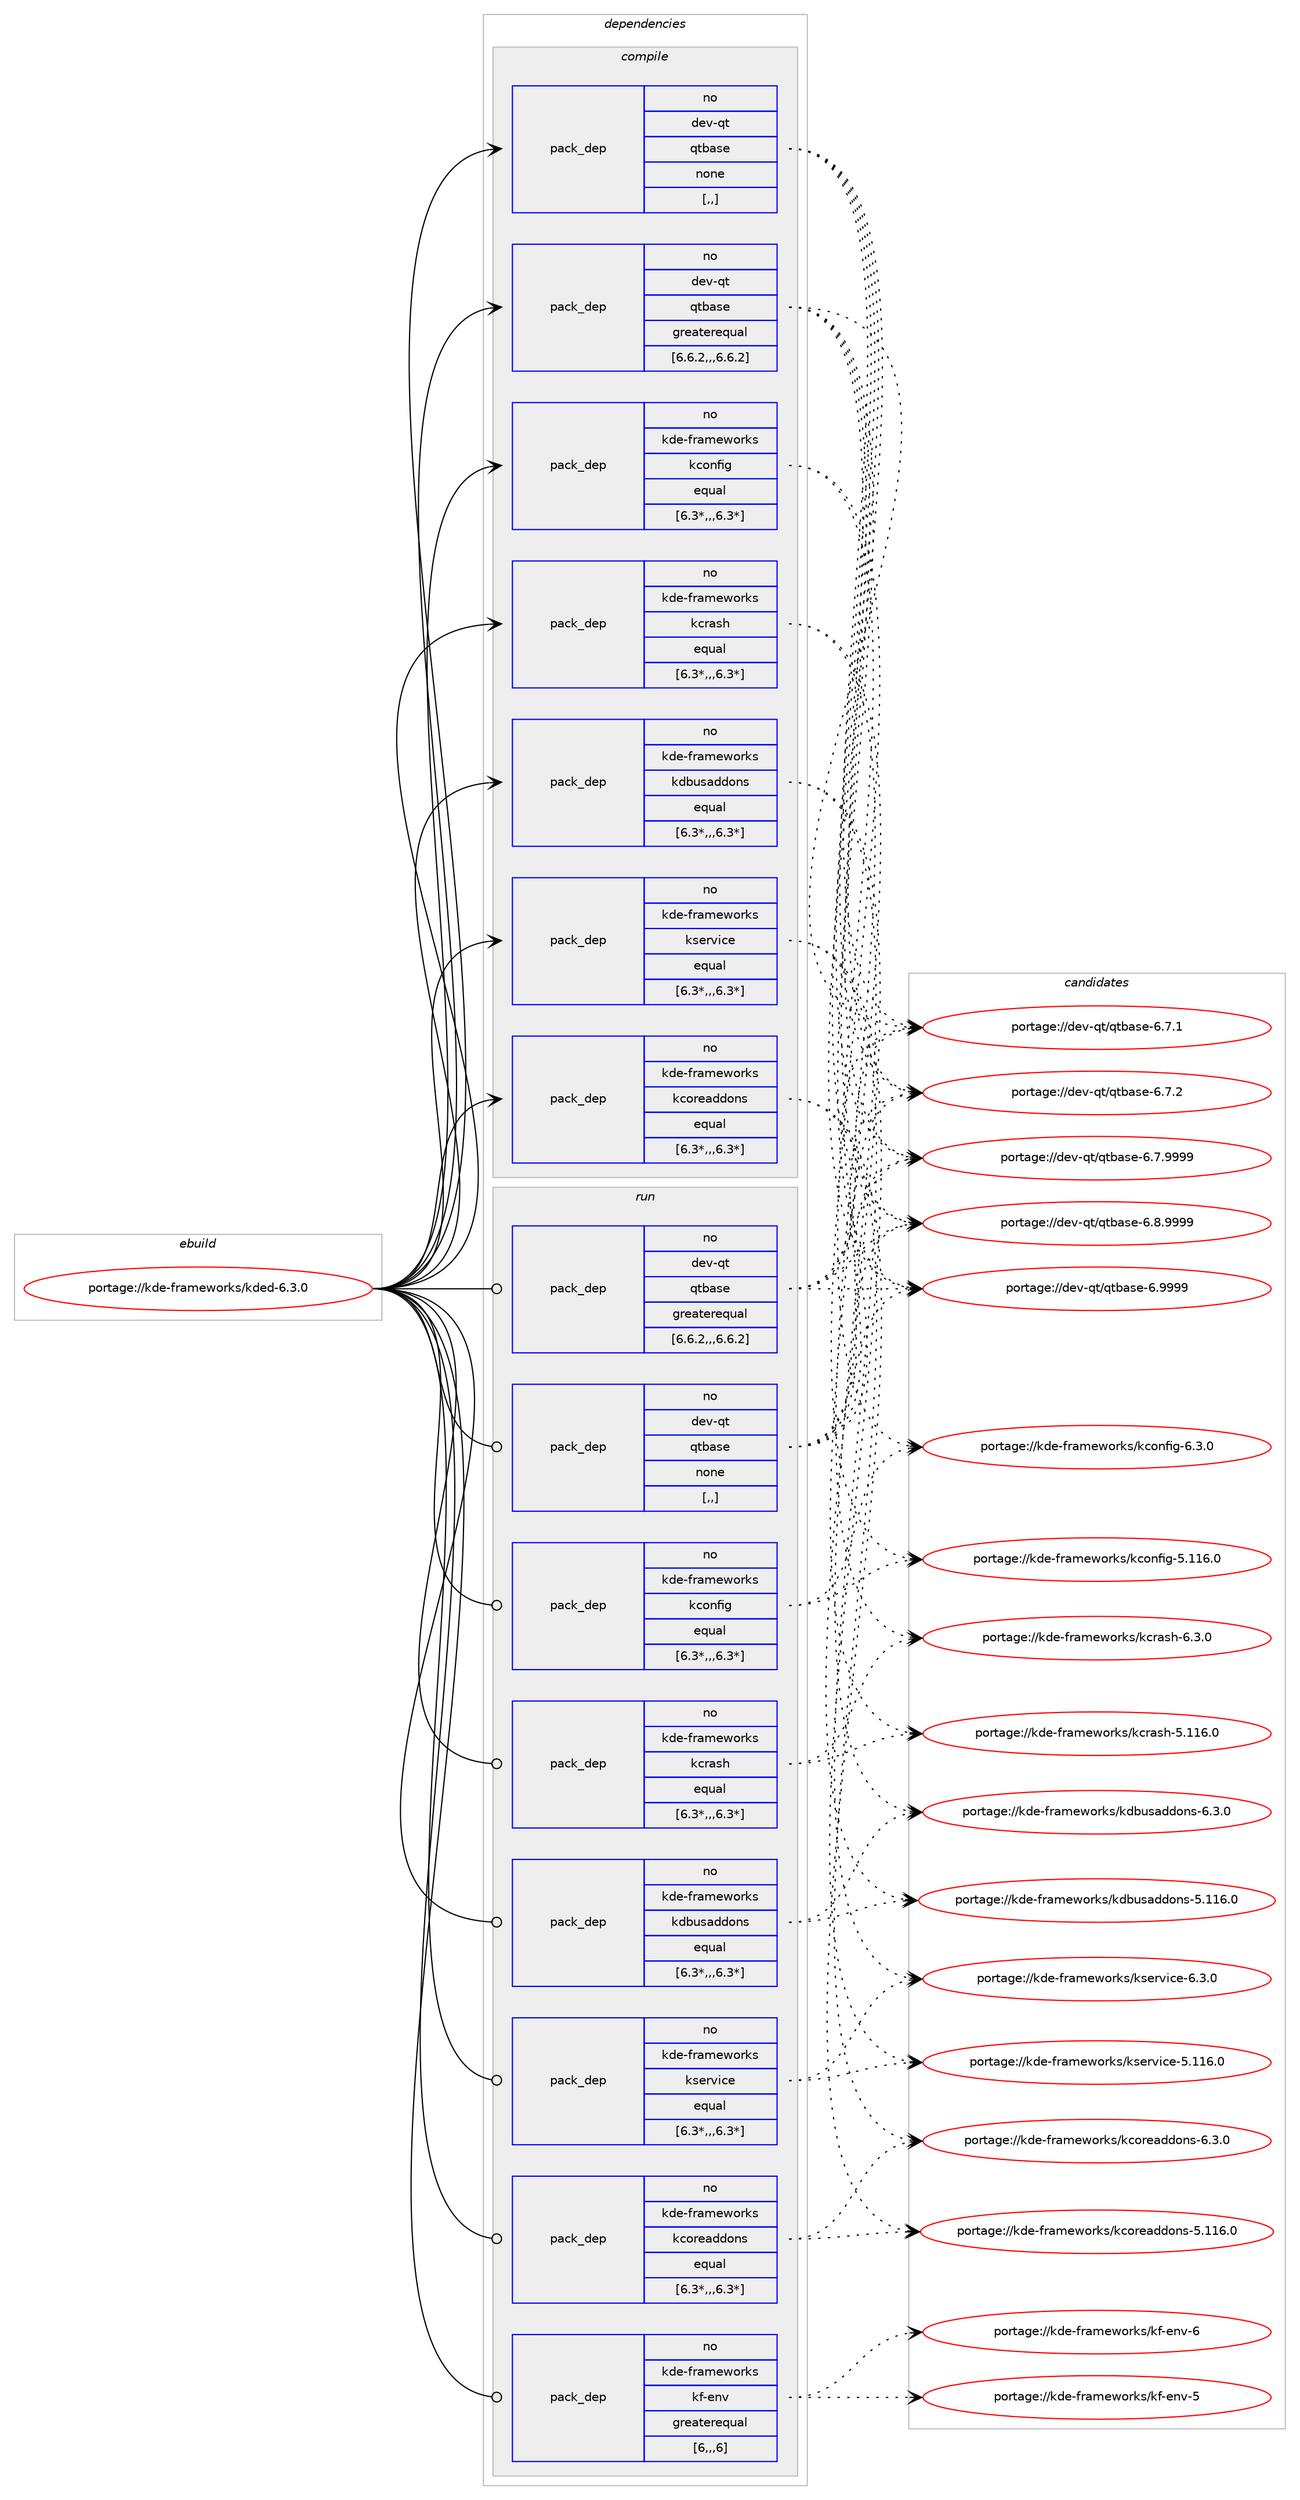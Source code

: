 digraph prolog {

# *************
# Graph options
# *************

newrank=true;
concentrate=true;
compound=true;
graph [rankdir=LR,fontname=Helvetica,fontsize=10,ranksep=1.5];#, ranksep=2.5, nodesep=0.2];
edge  [arrowhead=vee];
node  [fontname=Helvetica,fontsize=10];

# **********
# The ebuild
# **********

subgraph cluster_leftcol {
color=gray;
rank=same;
label=<<i>ebuild</i>>;
id [label="portage://kde-frameworks/kded-6.3.0", color=red, width=4, href="../kde-frameworks/kded-6.3.0.svg"];
}

# ****************
# The dependencies
# ****************

subgraph cluster_midcol {
color=gray;
label=<<i>dependencies</i>>;
subgraph cluster_compile {
fillcolor="#eeeeee";
style=filled;
label=<<i>compile</i>>;
subgraph pack189620 {
dependency257917 [label=<<TABLE BORDER="0" CELLBORDER="1" CELLSPACING="0" CELLPADDING="4" WIDTH="220"><TR><TD ROWSPAN="6" CELLPADDING="30">pack_dep</TD></TR><TR><TD WIDTH="110">no</TD></TR><TR><TD>dev-qt</TD></TR><TR><TD>qtbase</TD></TR><TR><TD>greaterequal</TD></TR><TR><TD>[6.6.2,,,6.6.2]</TD></TR></TABLE>>, shape=none, color=blue];
}
id:e -> dependency257917:w [weight=20,style="solid",arrowhead="vee"];
subgraph pack189621 {
dependency257918 [label=<<TABLE BORDER="0" CELLBORDER="1" CELLSPACING="0" CELLPADDING="4" WIDTH="220"><TR><TD ROWSPAN="6" CELLPADDING="30">pack_dep</TD></TR><TR><TD WIDTH="110">no</TD></TR><TR><TD>dev-qt</TD></TR><TR><TD>qtbase</TD></TR><TR><TD>none</TD></TR><TR><TD>[,,]</TD></TR></TABLE>>, shape=none, color=blue];
}
id:e -> dependency257918:w [weight=20,style="solid",arrowhead="vee"];
subgraph pack189622 {
dependency257919 [label=<<TABLE BORDER="0" CELLBORDER="1" CELLSPACING="0" CELLPADDING="4" WIDTH="220"><TR><TD ROWSPAN="6" CELLPADDING="30">pack_dep</TD></TR><TR><TD WIDTH="110">no</TD></TR><TR><TD>kde-frameworks</TD></TR><TR><TD>kconfig</TD></TR><TR><TD>equal</TD></TR><TR><TD>[6.3*,,,6.3*]</TD></TR></TABLE>>, shape=none, color=blue];
}
id:e -> dependency257919:w [weight=20,style="solid",arrowhead="vee"];
subgraph pack189623 {
dependency257920 [label=<<TABLE BORDER="0" CELLBORDER="1" CELLSPACING="0" CELLPADDING="4" WIDTH="220"><TR><TD ROWSPAN="6" CELLPADDING="30">pack_dep</TD></TR><TR><TD WIDTH="110">no</TD></TR><TR><TD>kde-frameworks</TD></TR><TR><TD>kcoreaddons</TD></TR><TR><TD>equal</TD></TR><TR><TD>[6.3*,,,6.3*]</TD></TR></TABLE>>, shape=none, color=blue];
}
id:e -> dependency257920:w [weight=20,style="solid",arrowhead="vee"];
subgraph pack189624 {
dependency257921 [label=<<TABLE BORDER="0" CELLBORDER="1" CELLSPACING="0" CELLPADDING="4" WIDTH="220"><TR><TD ROWSPAN="6" CELLPADDING="30">pack_dep</TD></TR><TR><TD WIDTH="110">no</TD></TR><TR><TD>kde-frameworks</TD></TR><TR><TD>kcrash</TD></TR><TR><TD>equal</TD></TR><TR><TD>[6.3*,,,6.3*]</TD></TR></TABLE>>, shape=none, color=blue];
}
id:e -> dependency257921:w [weight=20,style="solid",arrowhead="vee"];
subgraph pack189625 {
dependency257922 [label=<<TABLE BORDER="0" CELLBORDER="1" CELLSPACING="0" CELLPADDING="4" WIDTH="220"><TR><TD ROWSPAN="6" CELLPADDING="30">pack_dep</TD></TR><TR><TD WIDTH="110">no</TD></TR><TR><TD>kde-frameworks</TD></TR><TR><TD>kdbusaddons</TD></TR><TR><TD>equal</TD></TR><TR><TD>[6.3*,,,6.3*]</TD></TR></TABLE>>, shape=none, color=blue];
}
id:e -> dependency257922:w [weight=20,style="solid",arrowhead="vee"];
subgraph pack189626 {
dependency257923 [label=<<TABLE BORDER="0" CELLBORDER="1" CELLSPACING="0" CELLPADDING="4" WIDTH="220"><TR><TD ROWSPAN="6" CELLPADDING="30">pack_dep</TD></TR><TR><TD WIDTH="110">no</TD></TR><TR><TD>kde-frameworks</TD></TR><TR><TD>kservice</TD></TR><TR><TD>equal</TD></TR><TR><TD>[6.3*,,,6.3*]</TD></TR></TABLE>>, shape=none, color=blue];
}
id:e -> dependency257923:w [weight=20,style="solid",arrowhead="vee"];
}
subgraph cluster_compileandrun {
fillcolor="#eeeeee";
style=filled;
label=<<i>compile and run</i>>;
}
subgraph cluster_run {
fillcolor="#eeeeee";
style=filled;
label=<<i>run</i>>;
subgraph pack189627 {
dependency257924 [label=<<TABLE BORDER="0" CELLBORDER="1" CELLSPACING="0" CELLPADDING="4" WIDTH="220"><TR><TD ROWSPAN="6" CELLPADDING="30">pack_dep</TD></TR><TR><TD WIDTH="110">no</TD></TR><TR><TD>dev-qt</TD></TR><TR><TD>qtbase</TD></TR><TR><TD>greaterequal</TD></TR><TR><TD>[6.6.2,,,6.6.2]</TD></TR></TABLE>>, shape=none, color=blue];
}
id:e -> dependency257924:w [weight=20,style="solid",arrowhead="odot"];
subgraph pack189628 {
dependency257925 [label=<<TABLE BORDER="0" CELLBORDER="1" CELLSPACING="0" CELLPADDING="4" WIDTH="220"><TR><TD ROWSPAN="6" CELLPADDING="30">pack_dep</TD></TR><TR><TD WIDTH="110">no</TD></TR><TR><TD>dev-qt</TD></TR><TR><TD>qtbase</TD></TR><TR><TD>none</TD></TR><TR><TD>[,,]</TD></TR></TABLE>>, shape=none, color=blue];
}
id:e -> dependency257925:w [weight=20,style="solid",arrowhead="odot"];
subgraph pack189629 {
dependency257926 [label=<<TABLE BORDER="0" CELLBORDER="1" CELLSPACING="0" CELLPADDING="4" WIDTH="220"><TR><TD ROWSPAN="6" CELLPADDING="30">pack_dep</TD></TR><TR><TD WIDTH="110">no</TD></TR><TR><TD>kde-frameworks</TD></TR><TR><TD>kconfig</TD></TR><TR><TD>equal</TD></TR><TR><TD>[6.3*,,,6.3*]</TD></TR></TABLE>>, shape=none, color=blue];
}
id:e -> dependency257926:w [weight=20,style="solid",arrowhead="odot"];
subgraph pack189630 {
dependency257927 [label=<<TABLE BORDER="0" CELLBORDER="1" CELLSPACING="0" CELLPADDING="4" WIDTH="220"><TR><TD ROWSPAN="6" CELLPADDING="30">pack_dep</TD></TR><TR><TD WIDTH="110">no</TD></TR><TR><TD>kde-frameworks</TD></TR><TR><TD>kcoreaddons</TD></TR><TR><TD>equal</TD></TR><TR><TD>[6.3*,,,6.3*]</TD></TR></TABLE>>, shape=none, color=blue];
}
id:e -> dependency257927:w [weight=20,style="solid",arrowhead="odot"];
subgraph pack189631 {
dependency257928 [label=<<TABLE BORDER="0" CELLBORDER="1" CELLSPACING="0" CELLPADDING="4" WIDTH="220"><TR><TD ROWSPAN="6" CELLPADDING="30">pack_dep</TD></TR><TR><TD WIDTH="110">no</TD></TR><TR><TD>kde-frameworks</TD></TR><TR><TD>kcrash</TD></TR><TR><TD>equal</TD></TR><TR><TD>[6.3*,,,6.3*]</TD></TR></TABLE>>, shape=none, color=blue];
}
id:e -> dependency257928:w [weight=20,style="solid",arrowhead="odot"];
subgraph pack189632 {
dependency257929 [label=<<TABLE BORDER="0" CELLBORDER="1" CELLSPACING="0" CELLPADDING="4" WIDTH="220"><TR><TD ROWSPAN="6" CELLPADDING="30">pack_dep</TD></TR><TR><TD WIDTH="110">no</TD></TR><TR><TD>kde-frameworks</TD></TR><TR><TD>kdbusaddons</TD></TR><TR><TD>equal</TD></TR><TR><TD>[6.3*,,,6.3*]</TD></TR></TABLE>>, shape=none, color=blue];
}
id:e -> dependency257929:w [weight=20,style="solid",arrowhead="odot"];
subgraph pack189633 {
dependency257930 [label=<<TABLE BORDER="0" CELLBORDER="1" CELLSPACING="0" CELLPADDING="4" WIDTH="220"><TR><TD ROWSPAN="6" CELLPADDING="30">pack_dep</TD></TR><TR><TD WIDTH="110">no</TD></TR><TR><TD>kde-frameworks</TD></TR><TR><TD>kf-env</TD></TR><TR><TD>greaterequal</TD></TR><TR><TD>[6,,,6]</TD></TR></TABLE>>, shape=none, color=blue];
}
id:e -> dependency257930:w [weight=20,style="solid",arrowhead="odot"];
subgraph pack189634 {
dependency257931 [label=<<TABLE BORDER="0" CELLBORDER="1" CELLSPACING="0" CELLPADDING="4" WIDTH="220"><TR><TD ROWSPAN="6" CELLPADDING="30">pack_dep</TD></TR><TR><TD WIDTH="110">no</TD></TR><TR><TD>kde-frameworks</TD></TR><TR><TD>kservice</TD></TR><TR><TD>equal</TD></TR><TR><TD>[6.3*,,,6.3*]</TD></TR></TABLE>>, shape=none, color=blue];
}
id:e -> dependency257931:w [weight=20,style="solid",arrowhead="odot"];
}
}

# **************
# The candidates
# **************

subgraph cluster_choices {
rank=same;
color=gray;
label=<<i>candidates</i>>;

subgraph choice189620 {
color=black;
nodesep=1;
choice10010111845113116471131169897115101455446554649 [label="portage://dev-qt/qtbase-6.7.1", color=red, width=4,href="../dev-qt/qtbase-6.7.1.svg"];
choice10010111845113116471131169897115101455446554650 [label="portage://dev-qt/qtbase-6.7.2", color=red, width=4,href="../dev-qt/qtbase-6.7.2.svg"];
choice10010111845113116471131169897115101455446554657575757 [label="portage://dev-qt/qtbase-6.7.9999", color=red, width=4,href="../dev-qt/qtbase-6.7.9999.svg"];
choice10010111845113116471131169897115101455446564657575757 [label="portage://dev-qt/qtbase-6.8.9999", color=red, width=4,href="../dev-qt/qtbase-6.8.9999.svg"];
choice1001011184511311647113116989711510145544657575757 [label="portage://dev-qt/qtbase-6.9999", color=red, width=4,href="../dev-qt/qtbase-6.9999.svg"];
dependency257917:e -> choice10010111845113116471131169897115101455446554649:w [style=dotted,weight="100"];
dependency257917:e -> choice10010111845113116471131169897115101455446554650:w [style=dotted,weight="100"];
dependency257917:e -> choice10010111845113116471131169897115101455446554657575757:w [style=dotted,weight="100"];
dependency257917:e -> choice10010111845113116471131169897115101455446564657575757:w [style=dotted,weight="100"];
dependency257917:e -> choice1001011184511311647113116989711510145544657575757:w [style=dotted,weight="100"];
}
subgraph choice189621 {
color=black;
nodesep=1;
choice10010111845113116471131169897115101455446554649 [label="portage://dev-qt/qtbase-6.7.1", color=red, width=4,href="../dev-qt/qtbase-6.7.1.svg"];
choice10010111845113116471131169897115101455446554650 [label="portage://dev-qt/qtbase-6.7.2", color=red, width=4,href="../dev-qt/qtbase-6.7.2.svg"];
choice10010111845113116471131169897115101455446554657575757 [label="portage://dev-qt/qtbase-6.7.9999", color=red, width=4,href="../dev-qt/qtbase-6.7.9999.svg"];
choice10010111845113116471131169897115101455446564657575757 [label="portage://dev-qt/qtbase-6.8.9999", color=red, width=4,href="../dev-qt/qtbase-6.8.9999.svg"];
choice1001011184511311647113116989711510145544657575757 [label="portage://dev-qt/qtbase-6.9999", color=red, width=4,href="../dev-qt/qtbase-6.9999.svg"];
dependency257918:e -> choice10010111845113116471131169897115101455446554649:w [style=dotted,weight="100"];
dependency257918:e -> choice10010111845113116471131169897115101455446554650:w [style=dotted,weight="100"];
dependency257918:e -> choice10010111845113116471131169897115101455446554657575757:w [style=dotted,weight="100"];
dependency257918:e -> choice10010111845113116471131169897115101455446564657575757:w [style=dotted,weight="100"];
dependency257918:e -> choice1001011184511311647113116989711510145544657575757:w [style=dotted,weight="100"];
}
subgraph choice189622 {
color=black;
nodesep=1;
choice107100101451021149710910111911111410711547107991111101021051034553464949544648 [label="portage://kde-frameworks/kconfig-5.116.0", color=red, width=4,href="../kde-frameworks/kconfig-5.116.0.svg"];
choice10710010145102114971091011191111141071154710799111110102105103455446514648 [label="portage://kde-frameworks/kconfig-6.3.0", color=red, width=4,href="../kde-frameworks/kconfig-6.3.0.svg"];
dependency257919:e -> choice107100101451021149710910111911111410711547107991111101021051034553464949544648:w [style=dotted,weight="100"];
dependency257919:e -> choice10710010145102114971091011191111141071154710799111110102105103455446514648:w [style=dotted,weight="100"];
}
subgraph choice189623 {
color=black;
nodesep=1;
choice10710010145102114971091011191111141071154710799111114101971001001111101154553464949544648 [label="portage://kde-frameworks/kcoreaddons-5.116.0", color=red, width=4,href="../kde-frameworks/kcoreaddons-5.116.0.svg"];
choice1071001014510211497109101119111114107115471079911111410197100100111110115455446514648 [label="portage://kde-frameworks/kcoreaddons-6.3.0", color=red, width=4,href="../kde-frameworks/kcoreaddons-6.3.0.svg"];
dependency257920:e -> choice10710010145102114971091011191111141071154710799111114101971001001111101154553464949544648:w [style=dotted,weight="100"];
dependency257920:e -> choice1071001014510211497109101119111114107115471079911111410197100100111110115455446514648:w [style=dotted,weight="100"];
}
subgraph choice189624 {
color=black;
nodesep=1;
choice10710010145102114971091011191111141071154710799114971151044553464949544648 [label="portage://kde-frameworks/kcrash-5.116.0", color=red, width=4,href="../kde-frameworks/kcrash-5.116.0.svg"];
choice1071001014510211497109101119111114107115471079911497115104455446514648 [label="portage://kde-frameworks/kcrash-6.3.0", color=red, width=4,href="../kde-frameworks/kcrash-6.3.0.svg"];
dependency257921:e -> choice10710010145102114971091011191111141071154710799114971151044553464949544648:w [style=dotted,weight="100"];
dependency257921:e -> choice1071001014510211497109101119111114107115471079911497115104455446514648:w [style=dotted,weight="100"];
}
subgraph choice189625 {
color=black;
nodesep=1;
choice10710010145102114971091011191111141071154710710098117115971001001111101154553464949544648 [label="portage://kde-frameworks/kdbusaddons-5.116.0", color=red, width=4,href="../kde-frameworks/kdbusaddons-5.116.0.svg"];
choice1071001014510211497109101119111114107115471071009811711597100100111110115455446514648 [label="portage://kde-frameworks/kdbusaddons-6.3.0", color=red, width=4,href="../kde-frameworks/kdbusaddons-6.3.0.svg"];
dependency257922:e -> choice10710010145102114971091011191111141071154710710098117115971001001111101154553464949544648:w [style=dotted,weight="100"];
dependency257922:e -> choice1071001014510211497109101119111114107115471071009811711597100100111110115455446514648:w [style=dotted,weight="100"];
}
subgraph choice189626 {
color=black;
nodesep=1;
choice107100101451021149710910111911111410711547107115101114118105991014553464949544648 [label="portage://kde-frameworks/kservice-5.116.0", color=red, width=4,href="../kde-frameworks/kservice-5.116.0.svg"];
choice10710010145102114971091011191111141071154710711510111411810599101455446514648 [label="portage://kde-frameworks/kservice-6.3.0", color=red, width=4,href="../kde-frameworks/kservice-6.3.0.svg"];
dependency257923:e -> choice107100101451021149710910111911111410711547107115101114118105991014553464949544648:w [style=dotted,weight="100"];
dependency257923:e -> choice10710010145102114971091011191111141071154710711510111411810599101455446514648:w [style=dotted,weight="100"];
}
subgraph choice189627 {
color=black;
nodesep=1;
choice10010111845113116471131169897115101455446554649 [label="portage://dev-qt/qtbase-6.7.1", color=red, width=4,href="../dev-qt/qtbase-6.7.1.svg"];
choice10010111845113116471131169897115101455446554650 [label="portage://dev-qt/qtbase-6.7.2", color=red, width=4,href="../dev-qt/qtbase-6.7.2.svg"];
choice10010111845113116471131169897115101455446554657575757 [label="portage://dev-qt/qtbase-6.7.9999", color=red, width=4,href="../dev-qt/qtbase-6.7.9999.svg"];
choice10010111845113116471131169897115101455446564657575757 [label="portage://dev-qt/qtbase-6.8.9999", color=red, width=4,href="../dev-qt/qtbase-6.8.9999.svg"];
choice1001011184511311647113116989711510145544657575757 [label="portage://dev-qt/qtbase-6.9999", color=red, width=4,href="../dev-qt/qtbase-6.9999.svg"];
dependency257924:e -> choice10010111845113116471131169897115101455446554649:w [style=dotted,weight="100"];
dependency257924:e -> choice10010111845113116471131169897115101455446554650:w [style=dotted,weight="100"];
dependency257924:e -> choice10010111845113116471131169897115101455446554657575757:w [style=dotted,weight="100"];
dependency257924:e -> choice10010111845113116471131169897115101455446564657575757:w [style=dotted,weight="100"];
dependency257924:e -> choice1001011184511311647113116989711510145544657575757:w [style=dotted,weight="100"];
}
subgraph choice189628 {
color=black;
nodesep=1;
choice10010111845113116471131169897115101455446554649 [label="portage://dev-qt/qtbase-6.7.1", color=red, width=4,href="../dev-qt/qtbase-6.7.1.svg"];
choice10010111845113116471131169897115101455446554650 [label="portage://dev-qt/qtbase-6.7.2", color=red, width=4,href="../dev-qt/qtbase-6.7.2.svg"];
choice10010111845113116471131169897115101455446554657575757 [label="portage://dev-qt/qtbase-6.7.9999", color=red, width=4,href="../dev-qt/qtbase-6.7.9999.svg"];
choice10010111845113116471131169897115101455446564657575757 [label="portage://dev-qt/qtbase-6.8.9999", color=red, width=4,href="../dev-qt/qtbase-6.8.9999.svg"];
choice1001011184511311647113116989711510145544657575757 [label="portage://dev-qt/qtbase-6.9999", color=red, width=4,href="../dev-qt/qtbase-6.9999.svg"];
dependency257925:e -> choice10010111845113116471131169897115101455446554649:w [style=dotted,weight="100"];
dependency257925:e -> choice10010111845113116471131169897115101455446554650:w [style=dotted,weight="100"];
dependency257925:e -> choice10010111845113116471131169897115101455446554657575757:w [style=dotted,weight="100"];
dependency257925:e -> choice10010111845113116471131169897115101455446564657575757:w [style=dotted,weight="100"];
dependency257925:e -> choice1001011184511311647113116989711510145544657575757:w [style=dotted,weight="100"];
}
subgraph choice189629 {
color=black;
nodesep=1;
choice107100101451021149710910111911111410711547107991111101021051034553464949544648 [label="portage://kde-frameworks/kconfig-5.116.0", color=red, width=4,href="../kde-frameworks/kconfig-5.116.0.svg"];
choice10710010145102114971091011191111141071154710799111110102105103455446514648 [label="portage://kde-frameworks/kconfig-6.3.0", color=red, width=4,href="../kde-frameworks/kconfig-6.3.0.svg"];
dependency257926:e -> choice107100101451021149710910111911111410711547107991111101021051034553464949544648:w [style=dotted,weight="100"];
dependency257926:e -> choice10710010145102114971091011191111141071154710799111110102105103455446514648:w [style=dotted,weight="100"];
}
subgraph choice189630 {
color=black;
nodesep=1;
choice10710010145102114971091011191111141071154710799111114101971001001111101154553464949544648 [label="portage://kde-frameworks/kcoreaddons-5.116.0", color=red, width=4,href="../kde-frameworks/kcoreaddons-5.116.0.svg"];
choice1071001014510211497109101119111114107115471079911111410197100100111110115455446514648 [label="portage://kde-frameworks/kcoreaddons-6.3.0", color=red, width=4,href="../kde-frameworks/kcoreaddons-6.3.0.svg"];
dependency257927:e -> choice10710010145102114971091011191111141071154710799111114101971001001111101154553464949544648:w [style=dotted,weight="100"];
dependency257927:e -> choice1071001014510211497109101119111114107115471079911111410197100100111110115455446514648:w [style=dotted,weight="100"];
}
subgraph choice189631 {
color=black;
nodesep=1;
choice10710010145102114971091011191111141071154710799114971151044553464949544648 [label="portage://kde-frameworks/kcrash-5.116.0", color=red, width=4,href="../kde-frameworks/kcrash-5.116.0.svg"];
choice1071001014510211497109101119111114107115471079911497115104455446514648 [label="portage://kde-frameworks/kcrash-6.3.0", color=red, width=4,href="../kde-frameworks/kcrash-6.3.0.svg"];
dependency257928:e -> choice10710010145102114971091011191111141071154710799114971151044553464949544648:w [style=dotted,weight="100"];
dependency257928:e -> choice1071001014510211497109101119111114107115471079911497115104455446514648:w [style=dotted,weight="100"];
}
subgraph choice189632 {
color=black;
nodesep=1;
choice10710010145102114971091011191111141071154710710098117115971001001111101154553464949544648 [label="portage://kde-frameworks/kdbusaddons-5.116.0", color=red, width=4,href="../kde-frameworks/kdbusaddons-5.116.0.svg"];
choice1071001014510211497109101119111114107115471071009811711597100100111110115455446514648 [label="portage://kde-frameworks/kdbusaddons-6.3.0", color=red, width=4,href="../kde-frameworks/kdbusaddons-6.3.0.svg"];
dependency257929:e -> choice10710010145102114971091011191111141071154710710098117115971001001111101154553464949544648:w [style=dotted,weight="100"];
dependency257929:e -> choice1071001014510211497109101119111114107115471071009811711597100100111110115455446514648:w [style=dotted,weight="100"];
}
subgraph choice189633 {
color=black;
nodesep=1;
choice107100101451021149710910111911111410711547107102451011101184553 [label="portage://kde-frameworks/kf-env-5", color=red, width=4,href="../kde-frameworks/kf-env-5.svg"];
choice107100101451021149710910111911111410711547107102451011101184554 [label="portage://kde-frameworks/kf-env-6", color=red, width=4,href="../kde-frameworks/kf-env-6.svg"];
dependency257930:e -> choice107100101451021149710910111911111410711547107102451011101184553:w [style=dotted,weight="100"];
dependency257930:e -> choice107100101451021149710910111911111410711547107102451011101184554:w [style=dotted,weight="100"];
}
subgraph choice189634 {
color=black;
nodesep=1;
choice107100101451021149710910111911111410711547107115101114118105991014553464949544648 [label="portage://kde-frameworks/kservice-5.116.0", color=red, width=4,href="../kde-frameworks/kservice-5.116.0.svg"];
choice10710010145102114971091011191111141071154710711510111411810599101455446514648 [label="portage://kde-frameworks/kservice-6.3.0", color=red, width=4,href="../kde-frameworks/kservice-6.3.0.svg"];
dependency257931:e -> choice107100101451021149710910111911111410711547107115101114118105991014553464949544648:w [style=dotted,weight="100"];
dependency257931:e -> choice10710010145102114971091011191111141071154710711510111411810599101455446514648:w [style=dotted,weight="100"];
}
}

}
